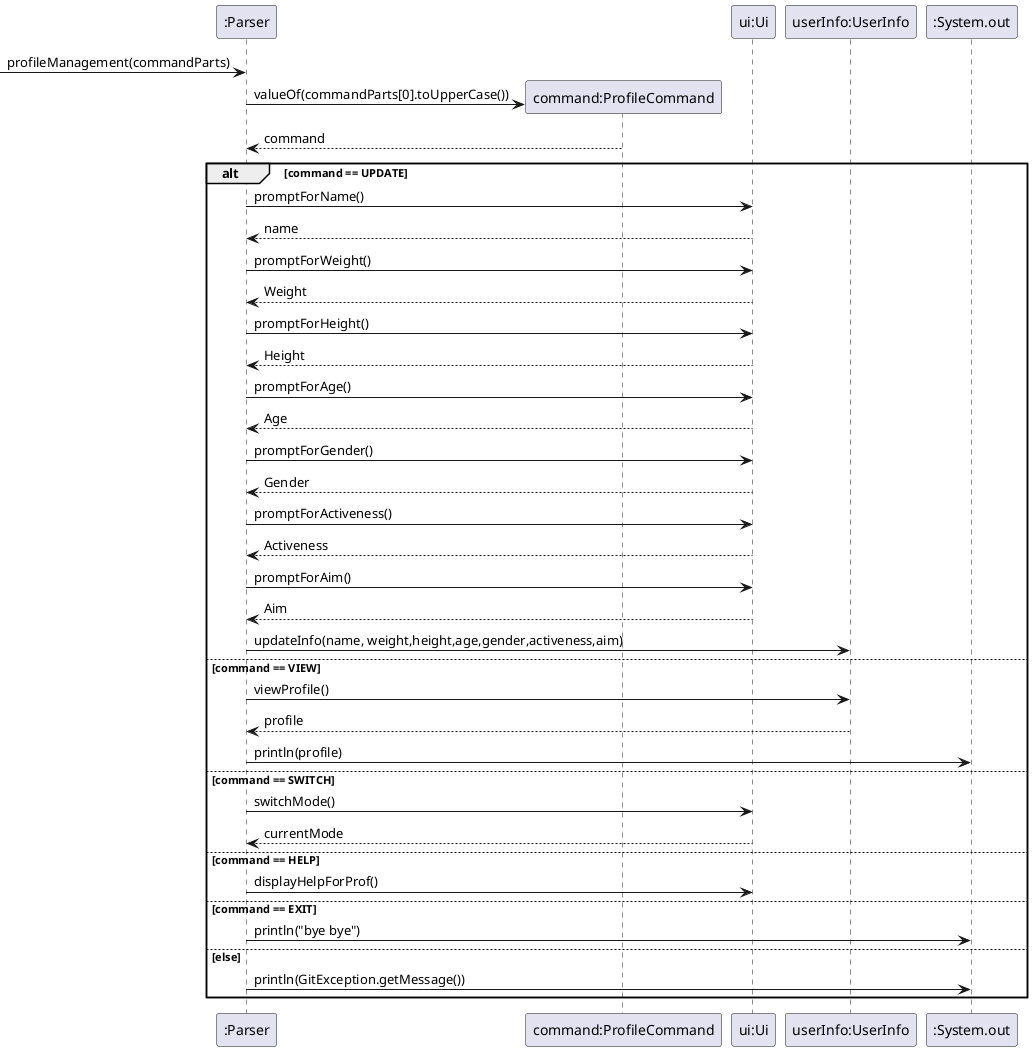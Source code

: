 @startuml

participant ":Parser" as p
participant "command:ProfileCommand" as prof
participant "ui:Ui" as ui
participant "userInfo:UserInfo" as info
participant ":System.out" as sys

 -> p : profileManagement(commandParts)
create prof
p -> prof : valueOf(commandParts[0].toUpperCase())
prof --> p : command

alt command == UPDATE
    p -> ui : promptForName()
    ui --> p : name
    p -> ui : promptForWeight()
    ui --> p : Weight
    p -> ui : promptForHeight()
    ui --> p : Height
    p -> ui : promptForAge()
    ui --> p : Age
    p -> ui : promptForGender()
    ui --> p : Gender
    p -> ui : promptForActiveness()
    ui --> p : Activeness
    p -> ui : promptForAim()
    ui --> p : Aim
    p -> info : updateInfo(name, weight,height,age,gender,activeness,aim)
else command == VIEW
    p -> info: viewProfile()
    info --> p : profile
    p -> sys : println(profile)
else command == SWITCH
    p -> ui : switchMode()
    ui --> p : currentMode
else command == HELP
    p -> ui : displayHelpForProf()
else command == EXIT
    p -> sys : println("bye bye")
else else
    p -> sys : println(GitException.getMessage())
end


@enduml